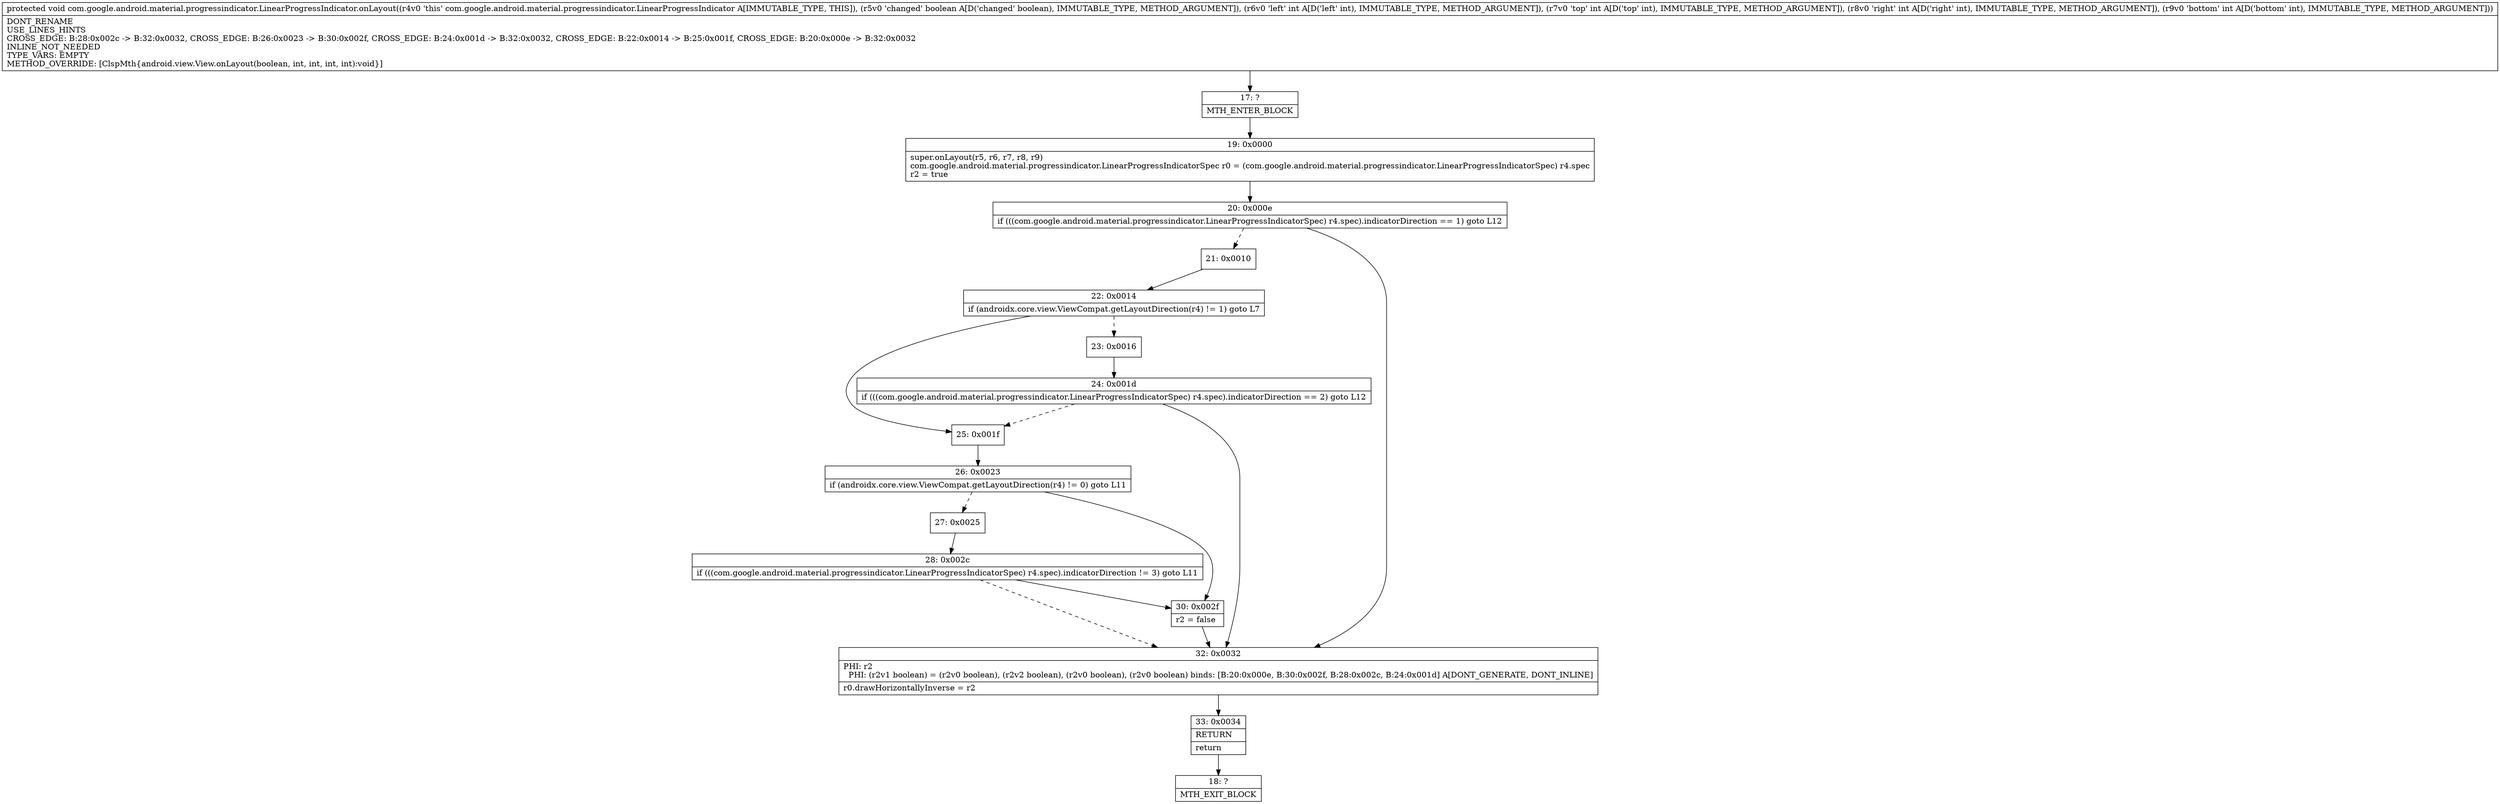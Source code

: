 digraph "CFG forcom.google.android.material.progressindicator.LinearProgressIndicator.onLayout(ZIIII)V" {
Node_17 [shape=record,label="{17\:\ ?|MTH_ENTER_BLOCK\l}"];
Node_19 [shape=record,label="{19\:\ 0x0000|super.onLayout(r5, r6, r7, r8, r9)\lcom.google.android.material.progressindicator.LinearProgressIndicatorSpec r0 = (com.google.android.material.progressindicator.LinearProgressIndicatorSpec) r4.spec\lr2 = true\l}"];
Node_20 [shape=record,label="{20\:\ 0x000e|if (((com.google.android.material.progressindicator.LinearProgressIndicatorSpec) r4.spec).indicatorDirection == 1) goto L12\l}"];
Node_21 [shape=record,label="{21\:\ 0x0010}"];
Node_22 [shape=record,label="{22\:\ 0x0014|if (androidx.core.view.ViewCompat.getLayoutDirection(r4) != 1) goto L7\l}"];
Node_23 [shape=record,label="{23\:\ 0x0016}"];
Node_24 [shape=record,label="{24\:\ 0x001d|if (((com.google.android.material.progressindicator.LinearProgressIndicatorSpec) r4.spec).indicatorDirection == 2) goto L12\l}"];
Node_25 [shape=record,label="{25\:\ 0x001f}"];
Node_26 [shape=record,label="{26\:\ 0x0023|if (androidx.core.view.ViewCompat.getLayoutDirection(r4) != 0) goto L11\l}"];
Node_27 [shape=record,label="{27\:\ 0x0025}"];
Node_28 [shape=record,label="{28\:\ 0x002c|if (((com.google.android.material.progressindicator.LinearProgressIndicatorSpec) r4.spec).indicatorDirection != 3) goto L11\l}"];
Node_30 [shape=record,label="{30\:\ 0x002f|r2 = false\l}"];
Node_32 [shape=record,label="{32\:\ 0x0032|PHI: r2 \l  PHI: (r2v1 boolean) = (r2v0 boolean), (r2v2 boolean), (r2v0 boolean), (r2v0 boolean) binds: [B:20:0x000e, B:30:0x002f, B:28:0x002c, B:24:0x001d] A[DONT_GENERATE, DONT_INLINE]\l|r0.drawHorizontallyInverse = r2\l}"];
Node_33 [shape=record,label="{33\:\ 0x0034|RETURN\l|return\l}"];
Node_18 [shape=record,label="{18\:\ ?|MTH_EXIT_BLOCK\l}"];
MethodNode[shape=record,label="{protected void com.google.android.material.progressindicator.LinearProgressIndicator.onLayout((r4v0 'this' com.google.android.material.progressindicator.LinearProgressIndicator A[IMMUTABLE_TYPE, THIS]), (r5v0 'changed' boolean A[D('changed' boolean), IMMUTABLE_TYPE, METHOD_ARGUMENT]), (r6v0 'left' int A[D('left' int), IMMUTABLE_TYPE, METHOD_ARGUMENT]), (r7v0 'top' int A[D('top' int), IMMUTABLE_TYPE, METHOD_ARGUMENT]), (r8v0 'right' int A[D('right' int), IMMUTABLE_TYPE, METHOD_ARGUMENT]), (r9v0 'bottom' int A[D('bottom' int), IMMUTABLE_TYPE, METHOD_ARGUMENT]))  | DONT_RENAME\lUSE_LINES_HINTS\lCROSS_EDGE: B:28:0x002c \-\> B:32:0x0032, CROSS_EDGE: B:26:0x0023 \-\> B:30:0x002f, CROSS_EDGE: B:24:0x001d \-\> B:32:0x0032, CROSS_EDGE: B:22:0x0014 \-\> B:25:0x001f, CROSS_EDGE: B:20:0x000e \-\> B:32:0x0032\lINLINE_NOT_NEEDED\lTYPE_VARS: EMPTY\lMETHOD_OVERRIDE: [ClspMth\{android.view.View.onLayout(boolean, int, int, int, int):void\}]\l}"];
MethodNode -> Node_17;Node_17 -> Node_19;
Node_19 -> Node_20;
Node_20 -> Node_21[style=dashed];
Node_20 -> Node_32;
Node_21 -> Node_22;
Node_22 -> Node_23[style=dashed];
Node_22 -> Node_25;
Node_23 -> Node_24;
Node_24 -> Node_25[style=dashed];
Node_24 -> Node_32;
Node_25 -> Node_26;
Node_26 -> Node_27[style=dashed];
Node_26 -> Node_30;
Node_27 -> Node_28;
Node_28 -> Node_30;
Node_28 -> Node_32[style=dashed];
Node_30 -> Node_32;
Node_32 -> Node_33;
Node_33 -> Node_18;
}

